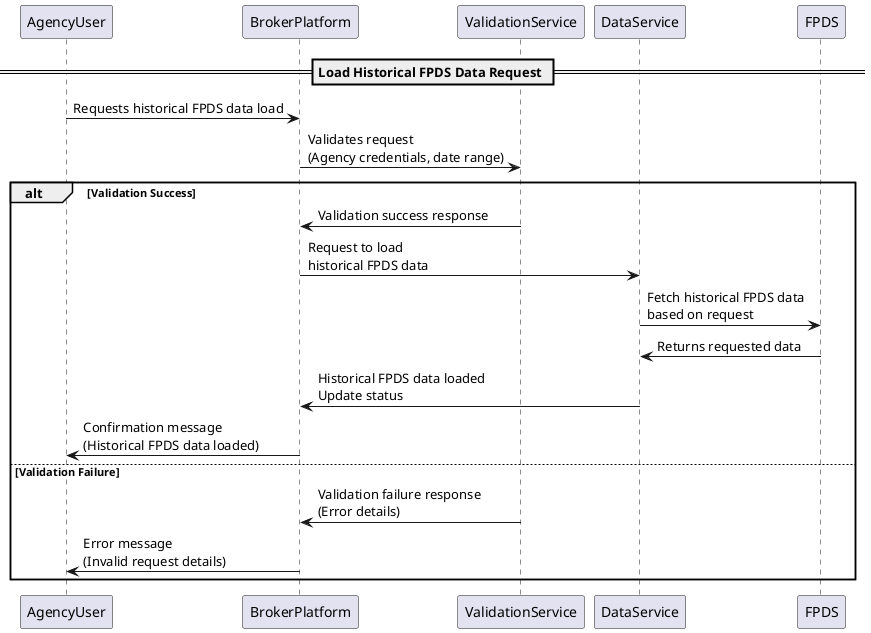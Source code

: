 @startuml
participant AgencyUser as AU
participant BrokerPlatform as BP
participant ValidationService as VS
participant DataService as DS
participant FPDS as F

== Load Historical FPDS Data Request ==
AU -> BP : Requests historical FPDS data load
BP -> VS : Validates request\n(Agency credentials, date range)
alt Validation Success
    VS -> BP : Validation success response
    BP -> DS : Request to load\nhistorical FPDS data
    DS -> F : Fetch historical FPDS data\nbased on request
    F -> DS : Returns requested data
    DS -> BP : Historical FPDS data loaded\nUpdate status
    BP -> AU : Confirmation message\n(Historical FPDS data loaded)
else Validation Failure
    VS -> BP : Validation failure response\n(Error details)
    BP -> AU : Error message\n(Invalid request details)
end

@enduml